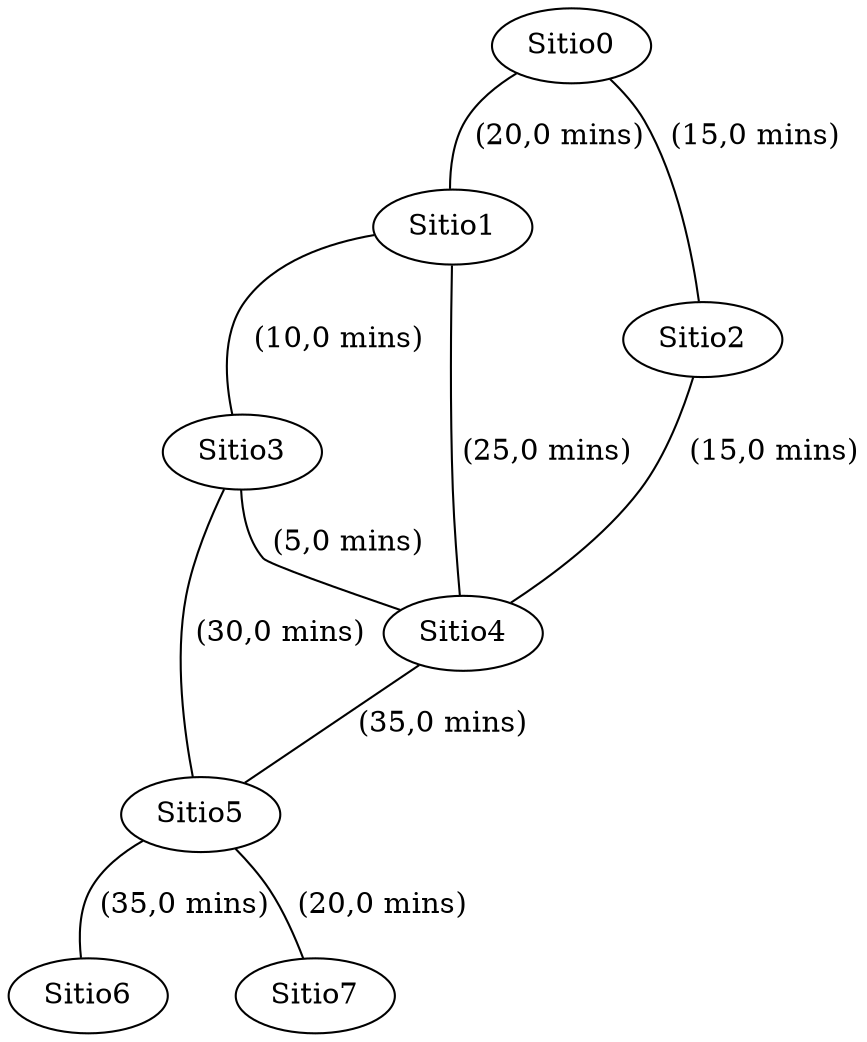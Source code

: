 strict graph G {
  1 [ label="Sitio0" ];
  2 [ label="Sitio1" ];
  3 [ label="Sitio2" ];
  4 [ label="Sitio3" ];
  5 [ label="Sitio4" ];
  6 [ label="Sitio5" ];
  7 [ label="Sitio6" ];
  8 [ label="Sitio7" ];
  1 -- 2 [ label=" (20,0 mins)" ];
  1 -- 3 [ label=" (15,0 mins)" ];
  2 -- 4 [ label=" (10,0 mins)" ];
  2 -- 5 [ label=" (25,0 mins)" ];
  3 -- 5 [ label=" (15,0 mins)" ];
  4 -- 5 [ label=" (5,0 mins)" ];
  4 -- 6 [ label=" (30,0 mins)" ];
  5 -- 6 [ label=" (35,0 mins)" ];
  6 -- 7 [ label=" (35,0 mins)" ];
  6 -- 8 [ label=" (20,0 mins)" ];
}

